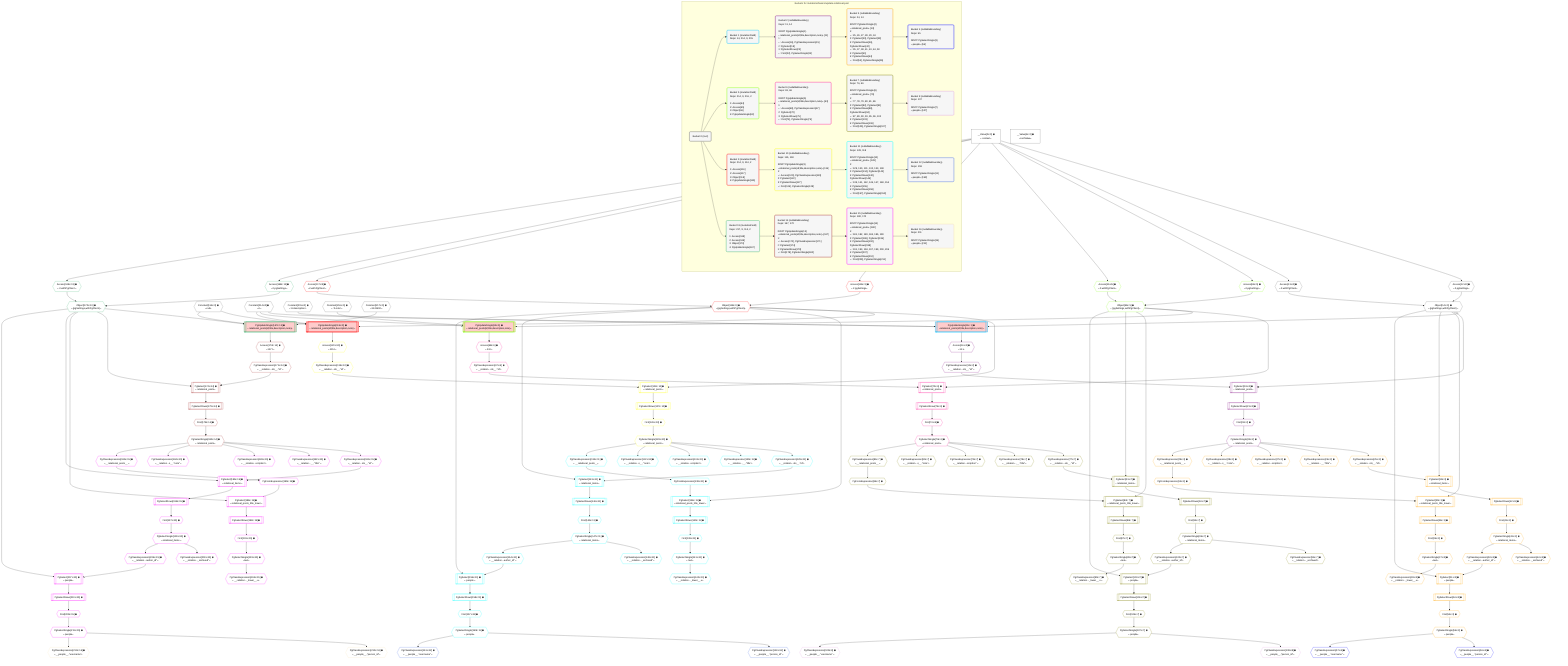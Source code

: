%%{init: {'themeVariables': { 'fontSize': '12px'}}}%%
graph TD
    classDef path fill:#eee,stroke:#000,color:#000
    classDef plan fill:#fff,stroke-width:1px,color:#000
    classDef itemplan fill:#fff,stroke-width:2px,color:#000
    classDef unbatchedplan fill:#dff,stroke-width:1px,color:#000
    classDef sideeffectplan fill:#fcc,stroke-width:2px,color:#000
    classDef bucket fill:#f6f6f6,color:#000,stroke-width:2px,text-align:left


    %% plan dependencies
    Object14{{"Object[14∈0] ➊<br />ᐸ{pgSettings,withPgClient}ᐳ"}}:::plan
    Access12{{"Access[12∈0] ➊<br />ᐸ2.pgSettingsᐳ"}}:::plan
    Access13{{"Access[13∈0] ➊<br />ᐸ2.withPgClientᐳ"}}:::plan
    Access12 & Access13 --> Object14
    __Value2["__Value[2∈0] ➊<br />ᐸcontextᐳ"]:::plan
    __Value2 --> Access12
    __Value2 --> Access13
    __Value4["__Value[4∈0] ➊<br />ᐸrootValueᐳ"]:::plan
    Constant114{{"Constant[114∈0] ➊<br />ᐸnullᐳ"}}:::plan
    Constant214{{"Constant[214∈0] ➊<br />ᐸ4ᐳ"}}:::plan
    Constant215{{"Constant[215∈0] ➊<br />ᐸ'A description'ᐳ"}}:::plan
    Constant216{{"Constant[216∈0] ➊<br />ᐸ'A note'ᐳ"}}:::plan
    Constant217{{"Constant[217∈0] ➊<br />ᐸ3141592ᐳ"}}:::plan
    PgUpdateSingle11[["PgUpdateSingle[11∈1] ➊<br />ᐸrelational_posts(id;title,description,note)ᐳ"]]:::sideeffectplan
    Object14 & Constant214 & Constant215 --> PgUpdateSingle11
    PgSelect18[["PgSelect[18∈2] ➊<br />ᐸrelational_postsᐳ"]]:::plan
    PgClassExpression15{{"PgClassExpression[15∈2] ➊<br />ᐸ__relation...sts__.”id”ᐳ"}}:::plan
    Object14 & PgClassExpression15 --> PgSelect18
    Access16{{"Access[16∈2] ➊<br />ᐸ11.tᐳ"}}:::plan
    Access16 --> PgClassExpression15
    PgUpdateSingle11 --> Access16
    First22{{"First[22∈2] ➊"}}:::plan
    PgSelectRows23[["PgSelectRows[23∈2] ➊"]]:::plan
    PgSelectRows23 --> First22
    PgSelect18 --> PgSelectRows23
    PgSelectSingle24{{"PgSelectSingle[24∈2] ➊<br />ᐸrelational_postsᐳ"}}:::plan
    First22 --> PgSelectSingle24
    PgSelect30[["PgSelect[30∈3] ➊<br />ᐸrelational_posts_title_lowerᐳ"]]:::plan
    PgFromExpression34{{"PgFromExpression[34∈3] ➊"}}:::plan
    Object14 & PgFromExpression34 --> PgSelect30
    PgSelect39[["PgSelect[39∈3] ➊<br />ᐸrelational_itemsᐳ"]]:::plan
    PgClassExpression25{{"PgClassExpression[25∈3] ➊<br />ᐸ__relation...sts__.”id”ᐳ"}}:::plan
    Object14 & PgClassExpression25 --> PgSelect39
    PgSelect51[["PgSelect[51∈3] ➊<br />ᐸpeopleᐳ"]]:::plan
    PgClassExpression50{{"PgClassExpression[50∈3] ➊<br />ᐸ__relation...author_id”ᐳ"}}:::plan
    Object14 & PgClassExpression50 --> PgSelect51
    PgSelectSingle24 --> PgClassExpression25
    PgClassExpression26{{"PgClassExpression[26∈3] ➊<br />ᐸ__relation...__.”title”ᐳ"}}:::plan
    PgSelectSingle24 --> PgClassExpression26
    PgClassExpression27{{"PgClassExpression[27∈3] ➊<br />ᐸ__relation...scription”ᐳ"}}:::plan
    PgSelectSingle24 --> PgClassExpression27
    PgClassExpression28{{"PgClassExpression[28∈3] ➊<br />ᐸ__relation...s__.”note”ᐳ"}}:::plan
    PgSelectSingle24 --> PgClassExpression28
    PgClassExpression29{{"PgClassExpression[29∈3] ➊<br />ᐸ__relational_posts__ᐳ"}}:::plan
    PgSelectSingle24 --> PgClassExpression29
    PgClassExpression29 --> PgFromExpression34
    First35{{"First[35∈3] ➊"}}:::plan
    PgSelectRows36[["PgSelectRows[36∈3] ➊"]]:::plan
    PgSelectRows36 --> First35
    PgSelect30 --> PgSelectRows36
    PgSelectSingle37{{"PgSelectSingle[37∈3] ➊<br />ᐸtextᐳ"}}:::plan
    First35 --> PgSelectSingle37
    PgClassExpression38{{"PgClassExpression[38∈3] ➊<br />ᐸ__relation..._lower__.vᐳ"}}:::plan
    PgSelectSingle37 --> PgClassExpression38
    First41{{"First[41∈3] ➊"}}:::plan
    PgSelectRows42[["PgSelectRows[42∈3] ➊"]]:::plan
    PgSelectRows42 --> First41
    PgSelect39 --> PgSelectRows42
    PgSelectSingle43{{"PgSelectSingle[43∈3] ➊<br />ᐸrelational_itemsᐳ"}}:::plan
    First41 --> PgSelectSingle43
    PgClassExpression44{{"PgClassExpression[44∈3] ➊<br />ᐸ__relation..._archived”ᐳ"}}:::plan
    PgSelectSingle43 --> PgClassExpression44
    PgSelectSingle43 --> PgClassExpression50
    First53{{"First[53∈3] ➊"}}:::plan
    PgSelectRows54[["PgSelectRows[54∈3] ➊"]]:::plan
    PgSelectRows54 --> First53
    PgSelect51 --> PgSelectRows54
    PgSelectSingle55{{"PgSelectSingle[55∈3] ➊<br />ᐸpeopleᐳ"}}:::plan
    First53 --> PgSelectSingle55
    PgClassExpression56{{"PgClassExpression[56∈4] ➊<br />ᐸ__people__.”person_id”ᐳ"}}:::plan
    PgSelectSingle55 --> PgClassExpression56
    PgClassExpression57{{"PgClassExpression[57∈4] ➊<br />ᐸ__people__.”username”ᐳ"}}:::plan
    PgSelectSingle55 --> PgClassExpression57
    PgUpdateSingle63[["PgUpdateSingle[63∈5] ➊<br />ᐸrelational_posts(id;title,description,note)ᐳ"]]:::sideeffectplan
    Object66{{"Object[66∈5] ➊<br />ᐸ{pgSettings,withPgClient}ᐳ"}}:::plan
    Object66 & Constant214 & Constant216 --> PgUpdateSingle63
    Access64{{"Access[64∈5] ➊<br />ᐸ2.pgSettingsᐳ"}}:::plan
    Access65{{"Access[65∈5] ➊<br />ᐸ2.withPgClientᐳ"}}:::plan
    Access64 & Access65 --> Object66
    __Value2 --> Access64
    __Value2 --> Access65
    PgSelect70[["PgSelect[70∈6] ➊<br />ᐸrelational_postsᐳ"]]:::plan
    PgClassExpression67{{"PgClassExpression[67∈6] ➊<br />ᐸ__relation...sts__.”id”ᐳ"}}:::plan
    Object66 & PgClassExpression67 --> PgSelect70
    Access68{{"Access[68∈6] ➊<br />ᐸ63.tᐳ"}}:::plan
    Access68 --> PgClassExpression67
    PgUpdateSingle63 --> Access68
    First74{{"First[74∈6] ➊"}}:::plan
    PgSelectRows75[["PgSelectRows[75∈6] ➊"]]:::plan
    PgSelectRows75 --> First74
    PgSelect70 --> PgSelectRows75
    PgSelectSingle76{{"PgSelectSingle[76∈6] ➊<br />ᐸrelational_postsᐳ"}}:::plan
    First74 --> PgSelectSingle76
    PgSelect82[["PgSelect[82∈7] ➊<br />ᐸrelational_posts_title_lowerᐳ"]]:::plan
    PgFromExpression86{{"PgFromExpression[86∈7] ➊"}}:::plan
    Object66 & PgFromExpression86 --> PgSelect82
    PgSelect91[["PgSelect[91∈7] ➊<br />ᐸrelational_itemsᐳ"]]:::plan
    PgClassExpression77{{"PgClassExpression[77∈7] ➊<br />ᐸ__relation...sts__.”id”ᐳ"}}:::plan
    Object66 & PgClassExpression77 --> PgSelect91
    PgSelect103[["PgSelect[103∈7] ➊<br />ᐸpeopleᐳ"]]:::plan
    PgClassExpression102{{"PgClassExpression[102∈7] ➊<br />ᐸ__relation...author_id”ᐳ"}}:::plan
    Object66 & PgClassExpression102 --> PgSelect103
    PgSelectSingle76 --> PgClassExpression77
    PgClassExpression78{{"PgClassExpression[78∈7] ➊<br />ᐸ__relation...__.”title”ᐳ"}}:::plan
    PgSelectSingle76 --> PgClassExpression78
    PgClassExpression79{{"PgClassExpression[79∈7] ➊<br />ᐸ__relation...scription”ᐳ"}}:::plan
    PgSelectSingle76 --> PgClassExpression79
    PgClassExpression80{{"PgClassExpression[80∈7] ➊<br />ᐸ__relation...s__.”note”ᐳ"}}:::plan
    PgSelectSingle76 --> PgClassExpression80
    PgClassExpression81{{"PgClassExpression[81∈7] ➊<br />ᐸ__relational_posts__ᐳ"}}:::plan
    PgSelectSingle76 --> PgClassExpression81
    PgClassExpression81 --> PgFromExpression86
    First87{{"First[87∈7] ➊"}}:::plan
    PgSelectRows88[["PgSelectRows[88∈7] ➊"]]:::plan
    PgSelectRows88 --> First87
    PgSelect82 --> PgSelectRows88
    PgSelectSingle89{{"PgSelectSingle[89∈7] ➊<br />ᐸtextᐳ"}}:::plan
    First87 --> PgSelectSingle89
    PgClassExpression90{{"PgClassExpression[90∈7] ➊<br />ᐸ__relation..._lower__.vᐳ"}}:::plan
    PgSelectSingle89 --> PgClassExpression90
    First93{{"First[93∈7] ➊"}}:::plan
    PgSelectRows94[["PgSelectRows[94∈7] ➊"]]:::plan
    PgSelectRows94 --> First93
    PgSelect91 --> PgSelectRows94
    PgSelectSingle95{{"PgSelectSingle[95∈7] ➊<br />ᐸrelational_itemsᐳ"}}:::plan
    First93 --> PgSelectSingle95
    PgClassExpression96{{"PgClassExpression[96∈7] ➊<br />ᐸ__relation..._archived”ᐳ"}}:::plan
    PgSelectSingle95 --> PgClassExpression96
    PgSelectSingle95 --> PgClassExpression102
    First105{{"First[105∈7] ➊"}}:::plan
    PgSelectRows106[["PgSelectRows[106∈7] ➊"]]:::plan
    PgSelectRows106 --> First105
    PgSelect103 --> PgSelectRows106
    PgSelectSingle107{{"PgSelectSingle[107∈7] ➊<br />ᐸpeopleᐳ"}}:::plan
    First105 --> PgSelectSingle107
    PgClassExpression108{{"PgClassExpression[108∈8] ➊<br />ᐸ__people__.”person_id”ᐳ"}}:::plan
    PgSelectSingle107 --> PgClassExpression108
    PgClassExpression109{{"PgClassExpression[109∈8] ➊<br />ᐸ__people__.”username”ᐳ"}}:::plan
    PgSelectSingle107 --> PgClassExpression109
    PgUpdateSingle115[["PgUpdateSingle[115∈9] ➊<br />ᐸrelational_posts(id;title,description,note)ᐳ"]]:::sideeffectplan
    Object118{{"Object[118∈9] ➊<br />ᐸ{pgSettings,withPgClient}ᐳ"}}:::plan
    Object118 & Constant214 & Constant114 --> PgUpdateSingle115
    Access116{{"Access[116∈9] ➊<br />ᐸ2.pgSettingsᐳ"}}:::plan
    Access117{{"Access[117∈9] ➊<br />ᐸ2.withPgClientᐳ"}}:::plan
    Access116 & Access117 --> Object118
    __Value2 --> Access116
    __Value2 --> Access117
    PgSelect122[["PgSelect[122∈10] ➊<br />ᐸrelational_postsᐳ"]]:::plan
    PgClassExpression119{{"PgClassExpression[119∈10] ➊<br />ᐸ__relation...sts__.”id”ᐳ"}}:::plan
    Object118 & PgClassExpression119 --> PgSelect122
    Access120{{"Access[120∈10] ➊<br />ᐸ115.tᐳ"}}:::plan
    Access120 --> PgClassExpression119
    PgUpdateSingle115 --> Access120
    First126{{"First[126∈10] ➊"}}:::plan
    PgSelectRows127[["PgSelectRows[127∈10] ➊"]]:::plan
    PgSelectRows127 --> First126
    PgSelect122 --> PgSelectRows127
    PgSelectSingle128{{"PgSelectSingle[128∈10] ➊<br />ᐸrelational_postsᐳ"}}:::plan
    First126 --> PgSelectSingle128
    PgSelect134[["PgSelect[134∈11] ➊<br />ᐸrelational_posts_title_lowerᐳ"]]:::plan
    PgFromExpression138{{"PgFromExpression[138∈11] ➊"}}:::plan
    Object118 & PgFromExpression138 --> PgSelect134
    PgSelect143[["PgSelect[143∈11] ➊<br />ᐸrelational_itemsᐳ"]]:::plan
    PgClassExpression129{{"PgClassExpression[129∈11] ➊<br />ᐸ__relation...sts__.”id”ᐳ"}}:::plan
    Object118 & PgClassExpression129 --> PgSelect143
    PgSelect155[["PgSelect[155∈11] ➊<br />ᐸpeopleᐳ"]]:::plan
    PgClassExpression154{{"PgClassExpression[154∈11] ➊<br />ᐸ__relation...author_id”ᐳ"}}:::plan
    Object118 & PgClassExpression154 --> PgSelect155
    PgSelectSingle128 --> PgClassExpression129
    PgClassExpression130{{"PgClassExpression[130∈11] ➊<br />ᐸ__relation...__.”title”ᐳ"}}:::plan
    PgSelectSingle128 --> PgClassExpression130
    PgClassExpression131{{"PgClassExpression[131∈11] ➊<br />ᐸ__relation...scription”ᐳ"}}:::plan
    PgSelectSingle128 --> PgClassExpression131
    PgClassExpression132{{"PgClassExpression[132∈11] ➊<br />ᐸ__relation...s__.”note”ᐳ"}}:::plan
    PgSelectSingle128 --> PgClassExpression132
    PgClassExpression133{{"PgClassExpression[133∈11] ➊<br />ᐸ__relational_posts__ᐳ"}}:::plan
    PgSelectSingle128 --> PgClassExpression133
    PgClassExpression133 --> PgFromExpression138
    First139{{"First[139∈11] ➊"}}:::plan
    PgSelectRows140[["PgSelectRows[140∈11] ➊"]]:::plan
    PgSelectRows140 --> First139
    PgSelect134 --> PgSelectRows140
    PgSelectSingle141{{"PgSelectSingle[141∈11] ➊<br />ᐸtextᐳ"}}:::plan
    First139 --> PgSelectSingle141
    PgClassExpression142{{"PgClassExpression[142∈11] ➊<br />ᐸ__relation..._lower__.vᐳ"}}:::plan
    PgSelectSingle141 --> PgClassExpression142
    First145{{"First[145∈11] ➊"}}:::plan
    PgSelectRows146[["PgSelectRows[146∈11] ➊"]]:::plan
    PgSelectRows146 --> First145
    PgSelect143 --> PgSelectRows146
    PgSelectSingle147{{"PgSelectSingle[147∈11] ➊<br />ᐸrelational_itemsᐳ"}}:::plan
    First145 --> PgSelectSingle147
    PgClassExpression148{{"PgClassExpression[148∈11] ➊<br />ᐸ__relation..._archived”ᐳ"}}:::plan
    PgSelectSingle147 --> PgClassExpression148
    PgSelectSingle147 --> PgClassExpression154
    First157{{"First[157∈11] ➊"}}:::plan
    PgSelectRows158[["PgSelectRows[158∈11] ➊"]]:::plan
    PgSelectRows158 --> First157
    PgSelect155 --> PgSelectRows158
    PgSelectSingle159{{"PgSelectSingle[159∈11] ➊<br />ᐸpeopleᐳ"}}:::plan
    First157 --> PgSelectSingle159
    PgClassExpression160{{"PgClassExpression[160∈12] ➊<br />ᐸ__people__.”person_id”ᐳ"}}:::plan
    PgSelectSingle159 --> PgClassExpression160
    PgClassExpression161{{"PgClassExpression[161∈12] ➊<br />ᐸ__people__.”username”ᐳ"}}:::plan
    PgSelectSingle159 --> PgClassExpression161
    PgUpdateSingle167[["PgUpdateSingle[167∈13] ➊<br />ᐸrelational_posts(id;title,description,note)ᐳ"]]:::sideeffectplan
    Object170{{"Object[170∈13] ➊<br />ᐸ{pgSettings,withPgClient}ᐳ"}}:::plan
    Object170 & Constant217 & Constant114 --> PgUpdateSingle167
    Access168{{"Access[168∈13] ➊<br />ᐸ2.pgSettingsᐳ"}}:::plan
    Access169{{"Access[169∈13] ➊<br />ᐸ2.withPgClientᐳ"}}:::plan
    Access168 & Access169 --> Object170
    __Value2 --> Access168
    __Value2 --> Access169
    PgSelect174[["PgSelect[174∈14] ➊<br />ᐸrelational_postsᐳ"]]:::plan
    PgClassExpression171{{"PgClassExpression[171∈14] ➊<br />ᐸ__relation...sts__.”id”ᐳ"}}:::plan
    Object170 & PgClassExpression171 --> PgSelect174
    Access172{{"Access[172∈14] ➊<br />ᐸ167.tᐳ"}}:::plan
    Access172 --> PgClassExpression171
    PgUpdateSingle167 --> Access172
    First178{{"First[178∈14] ➊"}}:::plan
    PgSelectRows179[["PgSelectRows[179∈14] ➊"]]:::plan
    PgSelectRows179 --> First178
    PgSelect174 --> PgSelectRows179
    PgSelectSingle180{{"PgSelectSingle[180∈14] ➊<br />ᐸrelational_postsᐳ"}}:::plan
    First178 --> PgSelectSingle180
    PgSelect186[["PgSelect[186∈15] ➊<br />ᐸrelational_posts_title_lowerᐳ"]]:::plan
    PgFromExpression190{{"PgFromExpression[190∈15] ➊"}}:::plan
    Object170 & PgFromExpression190 --> PgSelect186
    PgSelect195[["PgSelect[195∈15] ➊<br />ᐸrelational_itemsᐳ"]]:::plan
    PgClassExpression181{{"PgClassExpression[181∈15] ➊<br />ᐸ__relation...sts__.”id”ᐳ"}}:::plan
    Object170 & PgClassExpression181 --> PgSelect195
    PgSelect207[["PgSelect[207∈15] ➊<br />ᐸpeopleᐳ"]]:::plan
    PgClassExpression206{{"PgClassExpression[206∈15] ➊<br />ᐸ__relation...author_id”ᐳ"}}:::plan
    Object170 & PgClassExpression206 --> PgSelect207
    PgSelectSingle180 --> PgClassExpression181
    PgClassExpression182{{"PgClassExpression[182∈15] ➊<br />ᐸ__relation...__.”title”ᐳ"}}:::plan
    PgSelectSingle180 --> PgClassExpression182
    PgClassExpression183{{"PgClassExpression[183∈15] ➊<br />ᐸ__relation...scription”ᐳ"}}:::plan
    PgSelectSingle180 --> PgClassExpression183
    PgClassExpression184{{"PgClassExpression[184∈15] ➊<br />ᐸ__relation...s__.”note”ᐳ"}}:::plan
    PgSelectSingle180 --> PgClassExpression184
    PgClassExpression185{{"PgClassExpression[185∈15] ➊<br />ᐸ__relational_posts__ᐳ"}}:::plan
    PgSelectSingle180 --> PgClassExpression185
    PgClassExpression185 --> PgFromExpression190
    First191{{"First[191∈15] ➊"}}:::plan
    PgSelectRows192[["PgSelectRows[192∈15] ➊"]]:::plan
    PgSelectRows192 --> First191
    PgSelect186 --> PgSelectRows192
    PgSelectSingle193{{"PgSelectSingle[193∈15] ➊<br />ᐸtextᐳ"}}:::plan
    First191 --> PgSelectSingle193
    PgClassExpression194{{"PgClassExpression[194∈15] ➊<br />ᐸ__relation..._lower__.vᐳ"}}:::plan
    PgSelectSingle193 --> PgClassExpression194
    First197{{"First[197∈15] ➊"}}:::plan
    PgSelectRows198[["PgSelectRows[198∈15] ➊"]]:::plan
    PgSelectRows198 --> First197
    PgSelect195 --> PgSelectRows198
    PgSelectSingle199{{"PgSelectSingle[199∈15] ➊<br />ᐸrelational_itemsᐳ"}}:::plan
    First197 --> PgSelectSingle199
    PgClassExpression200{{"PgClassExpression[200∈15] ➊<br />ᐸ__relation..._archived”ᐳ"}}:::plan
    PgSelectSingle199 --> PgClassExpression200
    PgSelectSingle199 --> PgClassExpression206
    First209{{"First[209∈15] ➊"}}:::plan
    PgSelectRows210[["PgSelectRows[210∈15] ➊"]]:::plan
    PgSelectRows210 --> First209
    PgSelect207 --> PgSelectRows210
    PgSelectSingle211{{"PgSelectSingle[211∈15] ➊<br />ᐸpeopleᐳ"}}:::plan
    First209 --> PgSelectSingle211
    PgClassExpression212{{"PgClassExpression[212∈16] ➊<br />ᐸ__people__.”person_id”ᐳ"}}:::plan
    PgSelectSingle211 --> PgClassExpression212
    PgClassExpression213{{"PgClassExpression[213∈16] ➊<br />ᐸ__people__.”username”ᐳ"}}:::plan
    PgSelectSingle211 --> PgClassExpression213

    %% define steps

    subgraph "Buckets for mutations/basics/update-relational-post"
    Bucket0("Bucket 0 (root)"):::bucket
    classDef bucket0 stroke:#696969
    class Bucket0,__Value2,__Value4,Access12,Access13,Object14,Constant114,Constant214,Constant215,Constant216,Constant217 bucket0
    Bucket1("Bucket 1 (mutationField)<br />Deps: 14, 214, 9, 215"):::bucket
    classDef bucket1 stroke:#00bfff
    class Bucket1,PgUpdateSingle11 bucket1
    Bucket2("Bucket 2 (nullableBoundary)<br />Deps: 11, 14<br /><br />ROOT PgUpdateSingle{1}ᐸrelational_posts(id;title,description,note)ᐳ[11]<br />1: <br />ᐳ: Access[16], PgClassExpression[15]<br />2: PgSelect[18]<br />3: PgSelectRows[23]<br />ᐳ: First[22], PgSelectSingle[24]"):::bucket
    classDef bucket2 stroke:#7f007f
    class Bucket2,PgClassExpression15,Access16,PgSelect18,First22,PgSelectRows23,PgSelectSingle24 bucket2
    Bucket3("Bucket 3 (nullableBoundary)<br />Deps: 24, 14<br /><br />ROOT PgSelectSingle{2}ᐸrelational_postsᐳ[24]<br />1: <br />ᐳ: 25, 26, 27, 28, 29, 34<br />2: PgSelect[30], PgSelect[39]<br />3: PgSelectRows[36], PgSelectRows[42]<br />ᐳ: 35, 37, 38, 41, 43, 44, 50<br />4: PgSelect[51]<br />5: PgSelectRows[54]<br />ᐳ: First[53], PgSelectSingle[55]"):::bucket
    classDef bucket3 stroke:#ffa500
    class Bucket3,PgClassExpression25,PgClassExpression26,PgClassExpression27,PgClassExpression28,PgClassExpression29,PgSelect30,PgFromExpression34,First35,PgSelectRows36,PgSelectSingle37,PgClassExpression38,PgSelect39,First41,PgSelectRows42,PgSelectSingle43,PgClassExpression44,PgClassExpression50,PgSelect51,First53,PgSelectRows54,PgSelectSingle55 bucket3
    Bucket4("Bucket 4 (nullableBoundary)<br />Deps: 55<br /><br />ROOT PgSelectSingle{3}ᐸpeopleᐳ[55]"):::bucket
    classDef bucket4 stroke:#0000ff
    class Bucket4,PgClassExpression56,PgClassExpression57 bucket4
    Bucket5("Bucket 5 (mutationField)<br />Deps: 214, 9, 216, 2<br /><br />1: Access[64]<br />2: Access[65]<br />3: Object[66]<br />4: PgUpdateSingle[63]"):::bucket
    classDef bucket5 stroke:#7fff00
    class Bucket5,PgUpdateSingle63,Access64,Access65,Object66 bucket5
    Bucket6("Bucket 6 (nullableBoundary)<br />Deps: 63, 66<br /><br />ROOT PgUpdateSingle{5}ᐸrelational_posts(id;title,description,note)ᐳ[63]<br />1: <br />ᐳ: Access[68], PgClassExpression[67]<br />2: PgSelect[70]<br />3: PgSelectRows[75]<br />ᐳ: First[74], PgSelectSingle[76]"):::bucket
    classDef bucket6 stroke:#ff1493
    class Bucket6,PgClassExpression67,Access68,PgSelect70,First74,PgSelectRows75,PgSelectSingle76 bucket6
    Bucket7("Bucket 7 (nullableBoundary)<br />Deps: 76, 66<br /><br />ROOT PgSelectSingle{6}ᐸrelational_postsᐳ[76]<br />1: <br />ᐳ: 77, 78, 79, 80, 81, 86<br />2: PgSelect[82], PgSelect[91]<br />3: PgSelectRows[88], PgSelectRows[94]<br />ᐳ: 87, 89, 90, 93, 95, 96, 102<br />4: PgSelect[103]<br />5: PgSelectRows[106]<br />ᐳ: First[105], PgSelectSingle[107]"):::bucket
    classDef bucket7 stroke:#808000
    class Bucket7,PgClassExpression77,PgClassExpression78,PgClassExpression79,PgClassExpression80,PgClassExpression81,PgSelect82,PgFromExpression86,First87,PgSelectRows88,PgSelectSingle89,PgClassExpression90,PgSelect91,First93,PgSelectRows94,PgSelectSingle95,PgClassExpression96,PgClassExpression102,PgSelect103,First105,PgSelectRows106,PgSelectSingle107 bucket7
    Bucket8("Bucket 8 (nullableBoundary)<br />Deps: 107<br /><br />ROOT PgSelectSingle{7}ᐸpeopleᐳ[107]"):::bucket
    classDef bucket8 stroke:#dda0dd
    class Bucket8,PgClassExpression108,PgClassExpression109 bucket8
    Bucket9("Bucket 9 (mutationField)<br />Deps: 214, 9, 114, 2<br /><br />1: Access[116]<br />2: Access[117]<br />3: Object[118]<br />4: PgUpdateSingle[115]"):::bucket
    classDef bucket9 stroke:#ff0000
    class Bucket9,PgUpdateSingle115,Access116,Access117,Object118 bucket9
    Bucket10("Bucket 10 (nullableBoundary)<br />Deps: 115, 118<br /><br />ROOT PgUpdateSingle{9}ᐸrelational_posts(id;title,description,note)ᐳ[115]<br />1: <br />ᐳ: Access[120], PgClassExpression[119]<br />2: PgSelect[122]<br />3: PgSelectRows[127]<br />ᐳ: First[126], PgSelectSingle[128]"):::bucket
    classDef bucket10 stroke:#ffff00
    class Bucket10,PgClassExpression119,Access120,PgSelect122,First126,PgSelectRows127,PgSelectSingle128 bucket10
    Bucket11("Bucket 11 (nullableBoundary)<br />Deps: 128, 118<br /><br />ROOT PgSelectSingle{10}ᐸrelational_postsᐳ[128]<br />1: <br />ᐳ: 129, 130, 131, 132, 133, 138<br />2: PgSelect[134], PgSelect[143]<br />3: PgSelectRows[140], PgSelectRows[146]<br />ᐳ: 139, 141, 142, 145, 147, 148, 154<br />4: PgSelect[155]<br />5: PgSelectRows[158]<br />ᐳ: First[157], PgSelectSingle[159]"):::bucket
    classDef bucket11 stroke:#00ffff
    class Bucket11,PgClassExpression129,PgClassExpression130,PgClassExpression131,PgClassExpression132,PgClassExpression133,PgSelect134,PgFromExpression138,First139,PgSelectRows140,PgSelectSingle141,PgClassExpression142,PgSelect143,First145,PgSelectRows146,PgSelectSingle147,PgClassExpression148,PgClassExpression154,PgSelect155,First157,PgSelectRows158,PgSelectSingle159 bucket11
    Bucket12("Bucket 12 (nullableBoundary)<br />Deps: 159<br /><br />ROOT PgSelectSingle{11}ᐸpeopleᐳ[159]"):::bucket
    classDef bucket12 stroke:#4169e1
    class Bucket12,PgClassExpression160,PgClassExpression161 bucket12
    Bucket13("Bucket 13 (mutationField)<br />Deps: 217, 9, 114, 2<br /><br />1: Access[168]<br />2: Access[169]<br />3: Object[170]<br />4: PgUpdateSingle[167]"):::bucket
    classDef bucket13 stroke:#3cb371
    class Bucket13,PgUpdateSingle167,Access168,Access169,Object170 bucket13
    Bucket14("Bucket 14 (nullableBoundary)<br />Deps: 167, 170<br /><br />ROOT PgUpdateSingle{13}ᐸrelational_posts(id;title,description,note)ᐳ[167]<br />1: <br />ᐳ: Access[172], PgClassExpression[171]<br />2: PgSelect[174]<br />3: PgSelectRows[179]<br />ᐳ: First[178], PgSelectSingle[180]"):::bucket
    classDef bucket14 stroke:#a52a2a
    class Bucket14,PgClassExpression171,Access172,PgSelect174,First178,PgSelectRows179,PgSelectSingle180 bucket14
    Bucket15("Bucket 15 (nullableBoundary)<br />Deps: 180, 170<br /><br />ROOT PgSelectSingle{14}ᐸrelational_postsᐳ[180]<br />1: <br />ᐳ: 181, 182, 183, 184, 185, 190<br />2: PgSelect[186], PgSelect[195]<br />3: PgSelectRows[192], PgSelectRows[198]<br />ᐳ: 191, 193, 194, 197, 199, 200, 206<br />4: PgSelect[207]<br />5: PgSelectRows[210]<br />ᐳ: First[209], PgSelectSingle[211]"):::bucket
    classDef bucket15 stroke:#ff00ff
    class Bucket15,PgClassExpression181,PgClassExpression182,PgClassExpression183,PgClassExpression184,PgClassExpression185,PgSelect186,PgFromExpression190,First191,PgSelectRows192,PgSelectSingle193,PgClassExpression194,PgSelect195,First197,PgSelectRows198,PgSelectSingle199,PgClassExpression200,PgClassExpression206,PgSelect207,First209,PgSelectRows210,PgSelectSingle211 bucket15
    Bucket16("Bucket 16 (nullableBoundary)<br />Deps: 211<br /><br />ROOT PgSelectSingle{15}ᐸpeopleᐳ[211]"):::bucket
    classDef bucket16 stroke:#f5deb3
    class Bucket16,PgClassExpression212,PgClassExpression213 bucket16
    Bucket0 --> Bucket1 & Bucket5 & Bucket9 & Bucket13
    Bucket1 --> Bucket2
    Bucket2 --> Bucket3
    Bucket3 --> Bucket4
    Bucket5 --> Bucket6
    Bucket6 --> Bucket7
    Bucket7 --> Bucket8
    Bucket9 --> Bucket10
    Bucket10 --> Bucket11
    Bucket11 --> Bucket12
    Bucket13 --> Bucket14
    Bucket14 --> Bucket15
    Bucket15 --> Bucket16
    end